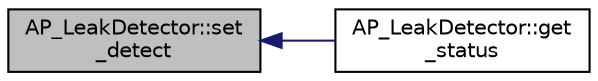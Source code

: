 digraph "AP_LeakDetector::set_detect"
{
 // INTERACTIVE_SVG=YES
  edge [fontname="Helvetica",fontsize="10",labelfontname="Helvetica",labelfontsize="10"];
  node [fontname="Helvetica",fontsize="10",shape=record];
  rankdir="LR";
  Node1 [label="AP_LeakDetector::set\l_detect",height=0.2,width=0.4,color="black", fillcolor="grey75", style="filled", fontcolor="black"];
  Node1 -> Node2 [dir="back",color="midnightblue",fontsize="10",style="solid",fontname="Helvetica"];
  Node2 [label="AP_LeakDetector::get\l_status",height=0.2,width=0.4,color="black", fillcolor="white", style="filled",URL="$classAP__LeakDetector.html#abeafa40bad2ed4a420e4a7194af626cb"];
}
